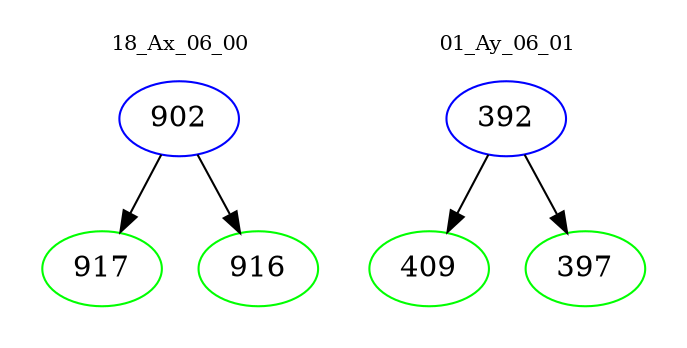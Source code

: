 digraph{
subgraph cluster_0 {
color = white
label = "18_Ax_06_00";
fontsize=10;
T0_902 [label="902", color="blue"]
T0_902 -> T0_917 [color="black"]
T0_917 [label="917", color="green"]
T0_902 -> T0_916 [color="black"]
T0_916 [label="916", color="green"]
}
subgraph cluster_1 {
color = white
label = "01_Ay_06_01";
fontsize=10;
T1_392 [label="392", color="blue"]
T1_392 -> T1_409 [color="black"]
T1_409 [label="409", color="green"]
T1_392 -> T1_397 [color="black"]
T1_397 [label="397", color="green"]
}
}
